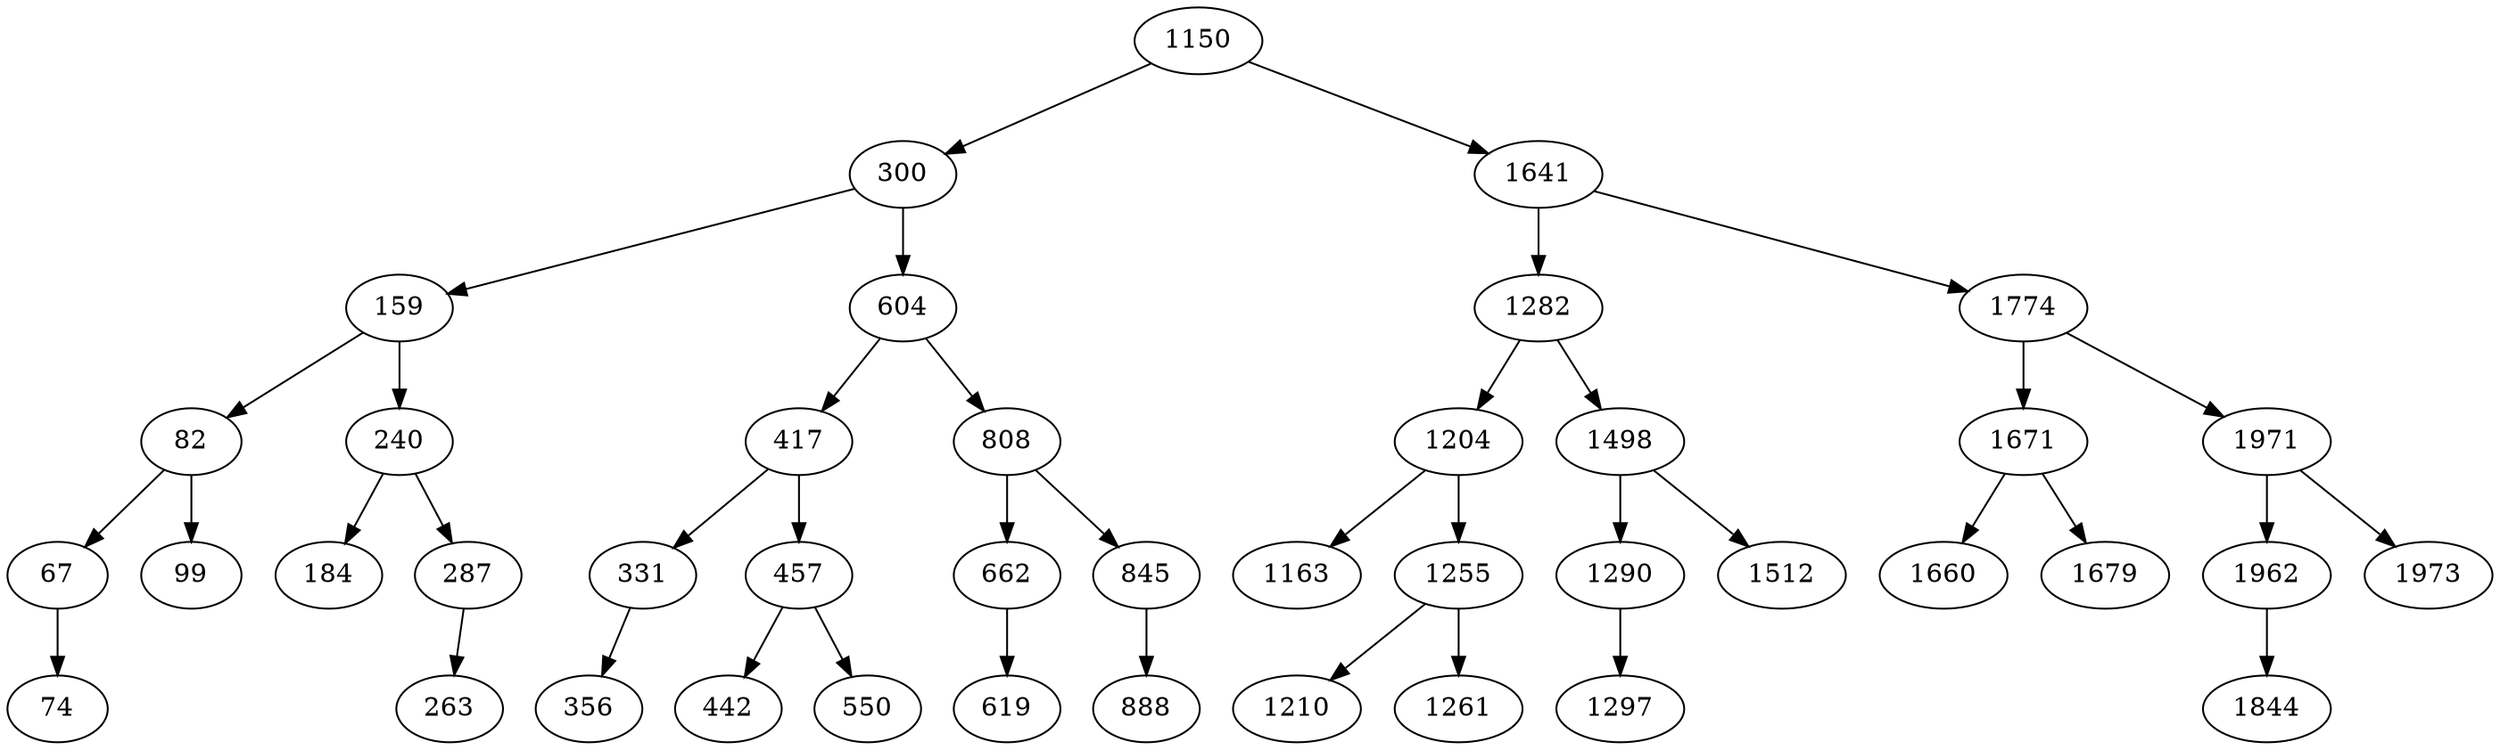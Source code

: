 digraph AVLBaum
{
1150 -> 300;
1150 -> 1641;
300 -> 159;
300 -> 604;
159 -> 82;
159 -> 240;
82 -> 67;
82 -> 99;
67 -> 74;
240 -> 184;
240 -> 287;
287 -> 263;
604 -> 417;
604 -> 808;
417 -> 331;
417 -> 457;
331 -> 356;
457 -> 442;
457 -> 550;
808 -> 662;
808 -> 845;
662 -> 619;
845 -> 888;
1641 -> 1282;
1641 -> 1774;
1282 -> 1204;
1282 -> 1498;
1204 -> 1163;
1204 -> 1255;
1255 -> 1210;
1255 -> 1261;
1498 -> 1290;
1498 -> 1512;
1290 -> 1297;
1774 -> 1671;
1774 -> 1971;
1671 -> 1660;
1671 -> 1679;
1971 -> 1962;
1971 -> 1973;
1962 -> 1844;
}
